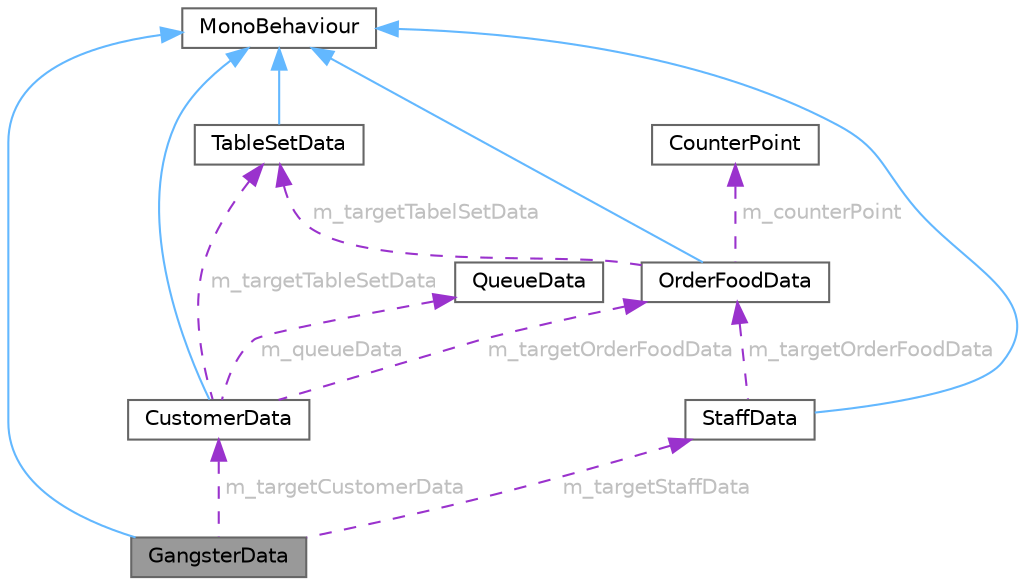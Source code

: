 digraph "GangsterData"
{
 // LATEX_PDF_SIZE
  bgcolor="transparent";
  edge [fontname=Helvetica,fontsize=10,labelfontname=Helvetica,labelfontsize=10];
  node [fontname=Helvetica,fontsize=10,shape=box,height=0.2,width=0.4];
  Node1 [id="Node000001",label="GangsterData",height=0.2,width=0.4,color="gray40", fillcolor="grey60", style="filled", fontcolor="black",tooltip=" "];
  Node2 -> Node1 [id="edge14_Node000001_Node000002",dir="back",color="steelblue1",style="solid",tooltip=" "];
  Node2 [id="Node000002",label="MonoBehaviour",height=0.2,width=0.4,color="gray40", fillcolor="white", style="filled",tooltip=" "];
  Node3 -> Node1 [id="edge15_Node000001_Node000003",dir="back",color="darkorchid3",style="dashed",tooltip=" ",label=" m_targetCustomerData",fontcolor="grey" ];
  Node3 [id="Node000003",label="CustomerData",height=0.2,width=0.4,color="gray40", fillcolor="white", style="filled",URL="$class_customer_data.html",tooltip=" "];
  Node2 -> Node3 [id="edge16_Node000003_Node000002",dir="back",color="steelblue1",style="solid",tooltip=" "];
  Node4 -> Node3 [id="edge17_Node000003_Node000004",dir="back",color="darkorchid3",style="dashed",tooltip=" ",label=" m_targetOrderFoodData",fontcolor="grey" ];
  Node4 [id="Node000004",label="OrderFoodData",height=0.2,width=0.4,color="gray40", fillcolor="white", style="filled",URL="$class_order_food_data.html",tooltip=" "];
  Node2 -> Node4 [id="edge18_Node000004_Node000002",dir="back",color="steelblue1",style="solid",tooltip=" "];
  Node5 -> Node4 [id="edge19_Node000004_Node000005",dir="back",color="darkorchid3",style="dashed",tooltip=" ",label=" m_targetTabelSetData",fontcolor="grey" ];
  Node5 [id="Node000005",label="TableSetData",height=0.2,width=0.4,color="gray40", fillcolor="white", style="filled",URL="$class_table_set_data.html",tooltip=" "];
  Node2 -> Node5 [id="edge20_Node000005_Node000002",dir="back",color="steelblue1",style="solid",tooltip=" "];
  Node6 -> Node4 [id="edge21_Node000004_Node000006",dir="back",color="darkorchid3",style="dashed",tooltip=" ",label=" m_counterPoint",fontcolor="grey" ];
  Node6 [id="Node000006",label="CounterPoint",height=0.2,width=0.4,color="gray40", fillcolor="white", style="filled",URL="$class_counter_point.html",tooltip=" "];
  Node5 -> Node3 [id="edge22_Node000003_Node000005",dir="back",color="darkorchid3",style="dashed",tooltip=" ",label=" m_targetTableSetData",fontcolor="grey" ];
  Node7 -> Node3 [id="edge23_Node000003_Node000007",dir="back",color="darkorchid3",style="dashed",tooltip=" ",label=" m_queueData",fontcolor="grey" ];
  Node7 [id="Node000007",label="QueueData",height=0.2,width=0.4,color="gray40", fillcolor="white", style="filled",URL="$class_queue_data.html",tooltip=" "];
  Node8 -> Node1 [id="edge24_Node000001_Node000008",dir="back",color="darkorchid3",style="dashed",tooltip=" ",label=" m_targetStaffData",fontcolor="grey" ];
  Node8 [id="Node000008",label="StaffData",height=0.2,width=0.4,color="gray40", fillcolor="white", style="filled",URL="$class_staff_data.html",tooltip=" "];
  Node2 -> Node8 [id="edge25_Node000008_Node000002",dir="back",color="steelblue1",style="solid",tooltip=" "];
  Node4 -> Node8 [id="edge26_Node000008_Node000004",dir="back",color="darkorchid3",style="dashed",tooltip=" ",label=" m_targetOrderFoodData",fontcolor="grey" ];
}

